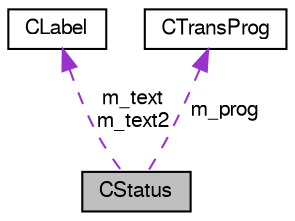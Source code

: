 digraph G
{
  edge [fontname="FreeSans",fontsize="10",labelfontname="FreeSans",labelfontsize="10"];
  node [fontname="FreeSans",fontsize="10",shape=record];
  Node1 [label="CStatus",height=0.2,width=0.4,color="black", fillcolor="grey75", style="filled" fontcolor="black"];
  Node2 -> Node1 [dir=back,color="darkorchid3",fontsize="10",style="dashed",label="m_text\nm_text2",fontname="FreeSans"];
  Node2 [label="CLabel",height=0.2,width=0.4,color="black", fillcolor="white", style="filled",URL="$class_c_label.html"];
  Node3 -> Node1 [dir=back,color="darkorchid3",fontsize="10",style="dashed",label="m_prog",fontname="FreeSans"];
  Node3 [label="CTransProg",height=0.2,width=0.4,color="black", fillcolor="white", style="filled",URL="$class_c_trans_prog.html"];
}
